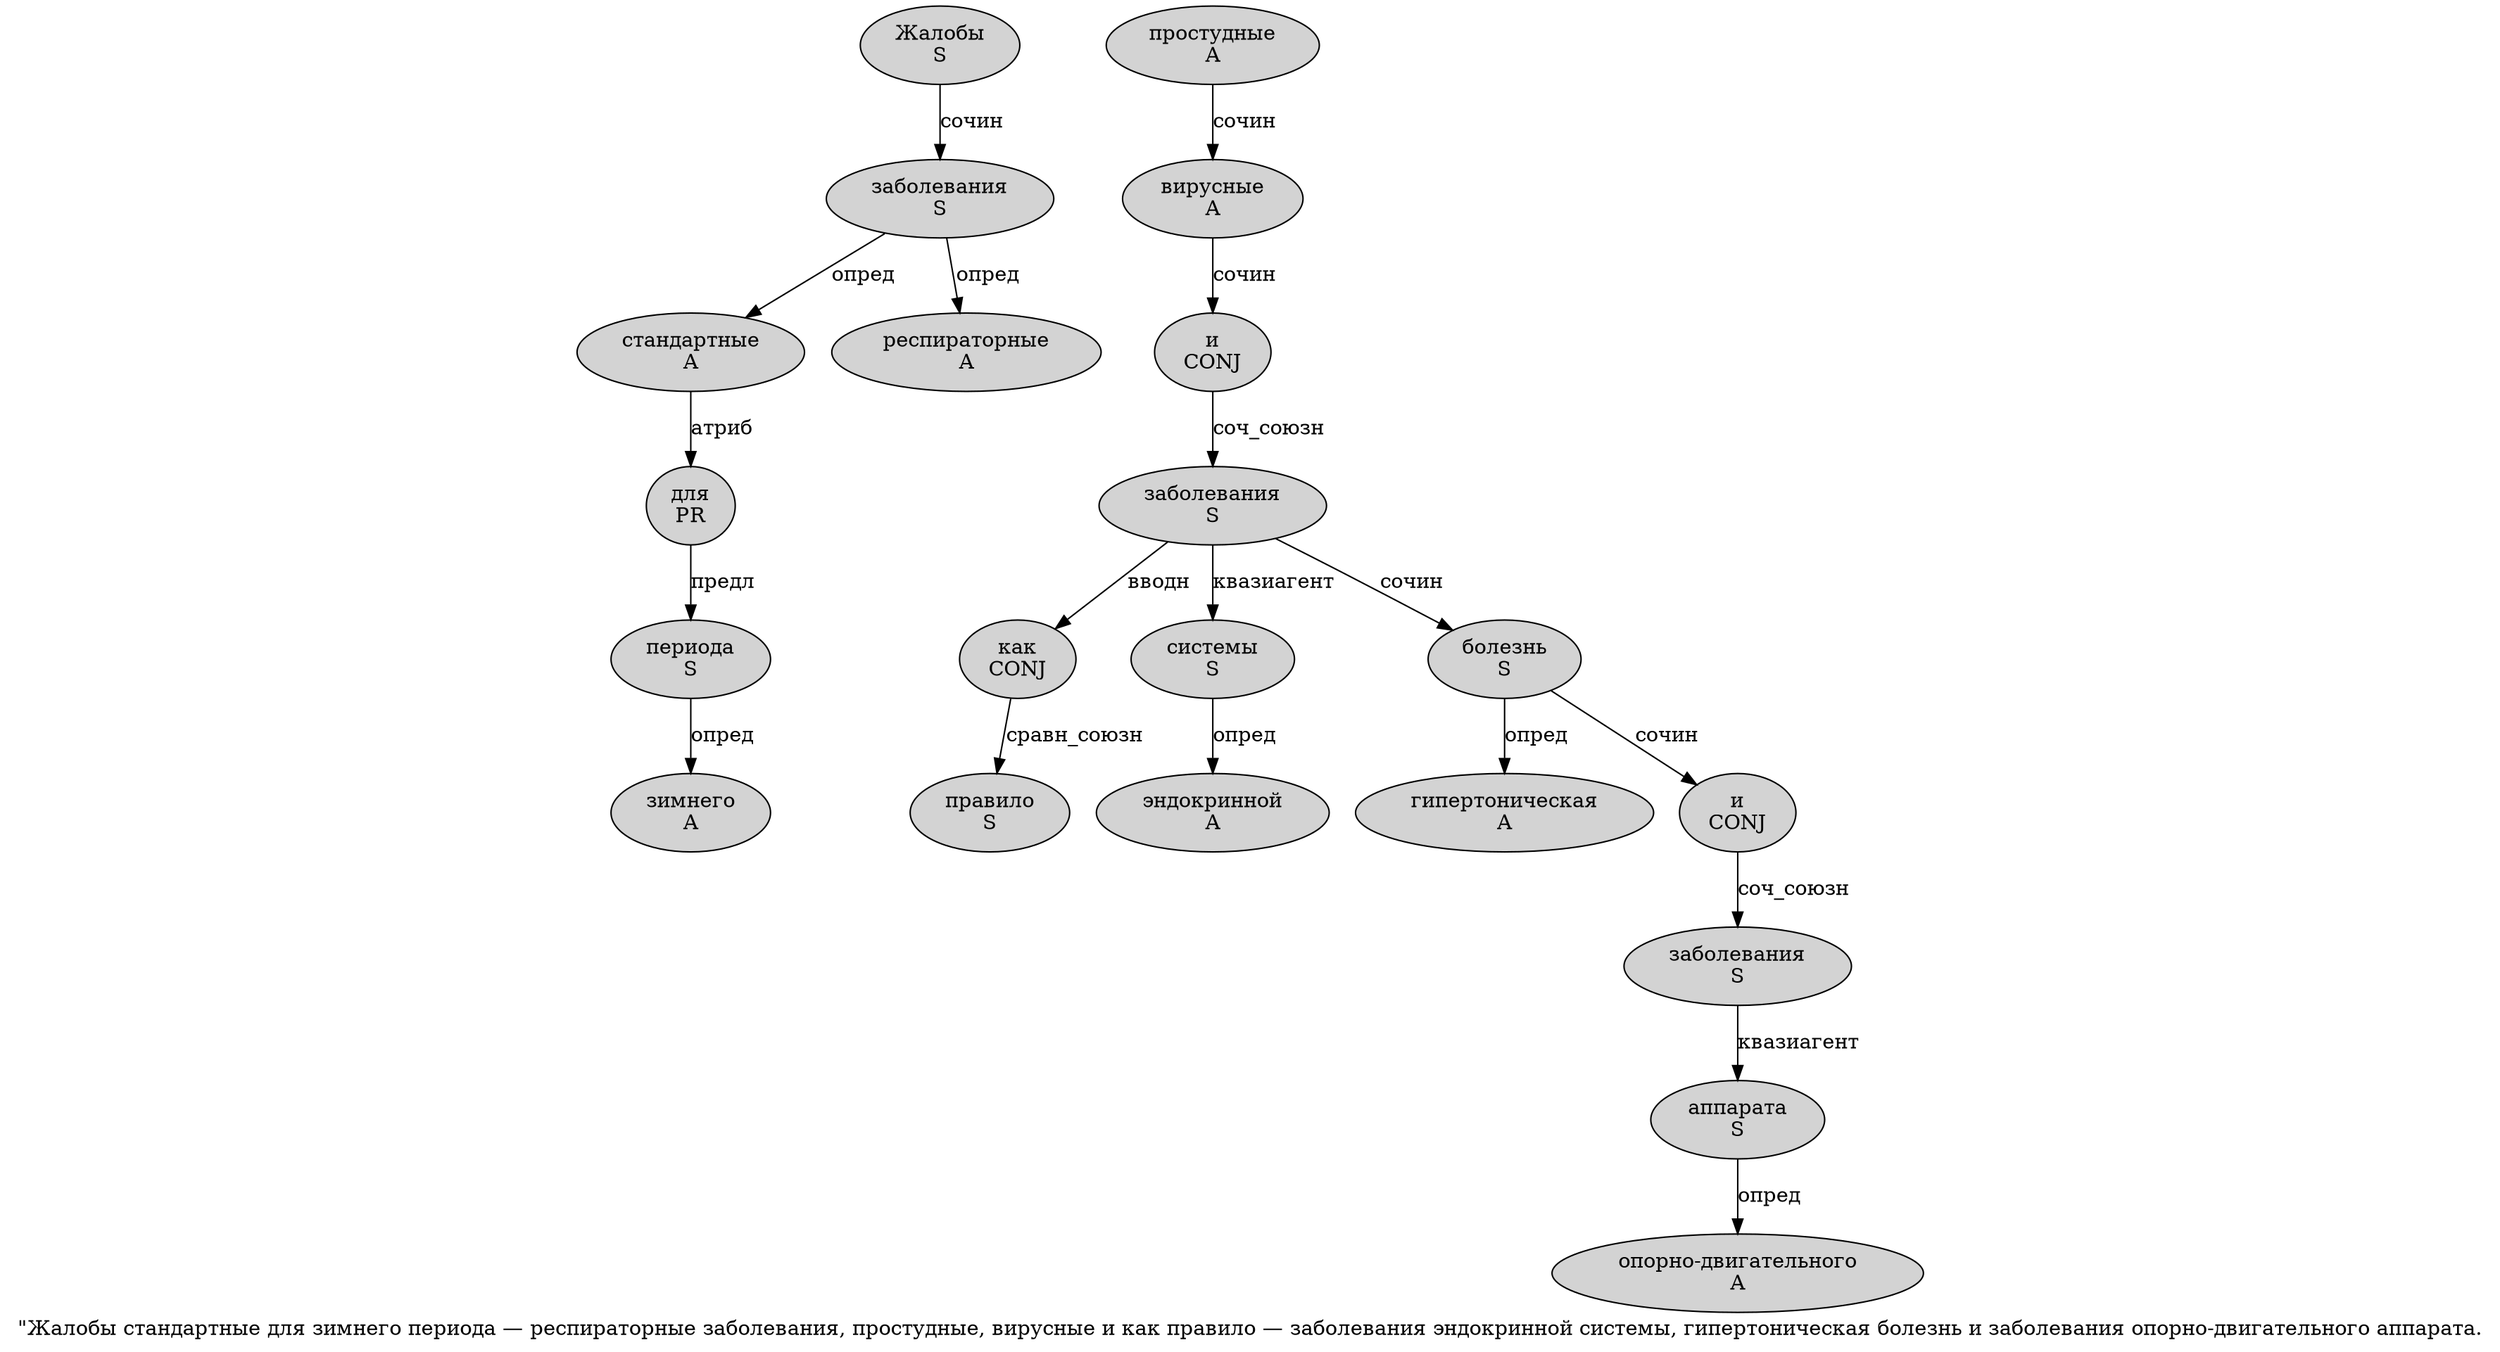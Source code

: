 digraph SENTENCE_1297 {
	graph [label="\"Жалобы стандартные для зимнего периода — респираторные заболевания, простудные, вирусные и как правило — заболевания эндокринной системы, гипертоническая болезнь и заболевания опорно-двигательного аппарата."]
	node [style=filled]
		1 [label="Жалобы
S" color="" fillcolor=lightgray penwidth=1 shape=ellipse]
		2 [label="стандартные
A" color="" fillcolor=lightgray penwidth=1 shape=ellipse]
		3 [label="для
PR" color="" fillcolor=lightgray penwidth=1 shape=ellipse]
		4 [label="зимнего
A" color="" fillcolor=lightgray penwidth=1 shape=ellipse]
		5 [label="периода
S" color="" fillcolor=lightgray penwidth=1 shape=ellipse]
		7 [label="респираторные
A" color="" fillcolor=lightgray penwidth=1 shape=ellipse]
		8 [label="заболевания
S" color="" fillcolor=lightgray penwidth=1 shape=ellipse]
		10 [label="простудные
A" color="" fillcolor=lightgray penwidth=1 shape=ellipse]
		12 [label="вирусные
A" color="" fillcolor=lightgray penwidth=1 shape=ellipse]
		13 [label="и
CONJ" color="" fillcolor=lightgray penwidth=1 shape=ellipse]
		14 [label="как
CONJ" color="" fillcolor=lightgray penwidth=1 shape=ellipse]
		15 [label="правило
S" color="" fillcolor=lightgray penwidth=1 shape=ellipse]
		17 [label="заболевания
S" color="" fillcolor=lightgray penwidth=1 shape=ellipse]
		18 [label="эндокринной
A" color="" fillcolor=lightgray penwidth=1 shape=ellipse]
		19 [label="системы
S" color="" fillcolor=lightgray penwidth=1 shape=ellipse]
		21 [label="гипертоническая
A" color="" fillcolor=lightgray penwidth=1 shape=ellipse]
		22 [label="болезнь
S" color="" fillcolor=lightgray penwidth=1 shape=ellipse]
		23 [label="и
CONJ" color="" fillcolor=lightgray penwidth=1 shape=ellipse]
		24 [label="заболевания
S" color="" fillcolor=lightgray penwidth=1 shape=ellipse]
		25 [label="опорно-двигательного
A" color="" fillcolor=lightgray penwidth=1 shape=ellipse]
		26 [label="аппарата
S" color="" fillcolor=lightgray penwidth=1 shape=ellipse]
			8 -> 2 [label="опред"]
			8 -> 7 [label="опред"]
			2 -> 3 [label="атриб"]
			13 -> 17 [label="соч_союзн"]
			12 -> 13 [label="сочин"]
			14 -> 15 [label="сравн_союзн"]
			3 -> 5 [label="предл"]
			1 -> 8 [label="сочин"]
			17 -> 14 [label="вводн"]
			17 -> 19 [label="квазиагент"]
			17 -> 22 [label="сочин"]
			10 -> 12 [label="сочин"]
			23 -> 24 [label="соч_союзн"]
			26 -> 25 [label="опред"]
			19 -> 18 [label="опред"]
			22 -> 21 [label="опред"]
			22 -> 23 [label="сочин"]
			5 -> 4 [label="опред"]
			24 -> 26 [label="квазиагент"]
}